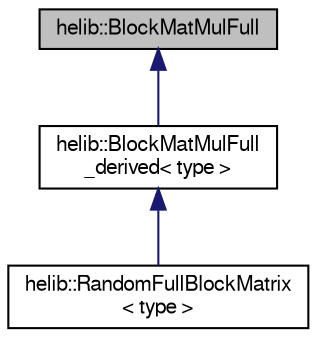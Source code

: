 digraph "helib::BlockMatMulFull"
{
  edge [fontname="FreeSans",fontsize="10",labelfontname="FreeSans",labelfontsize="10"];
  node [fontname="FreeSans",fontsize="10",shape=record];
  Node0 [label="helib::BlockMatMulFull",height=0.2,width=0.4,color="black", fillcolor="grey75", style="filled", fontcolor="black"];
  Node0 -> Node1 [dir="back",color="midnightblue",fontsize="10",style="solid"];
  Node1 [label="helib::BlockMatMulFull\l_derived\< type \>",height=0.2,width=0.4,color="black", fillcolor="white", style="filled",URL="$classhelib_1_1_block_mat_mul_full__derived.html"];
  Node1 -> Node2 [dir="back",color="midnightblue",fontsize="10",style="solid"];
  Node2 [label="helib::RandomFullBlockMatrix\l\< type \>",height=0.2,width=0.4,color="black", fillcolor="white", style="filled",URL="$classhelib_1_1_random_full_block_matrix.html"];
}
